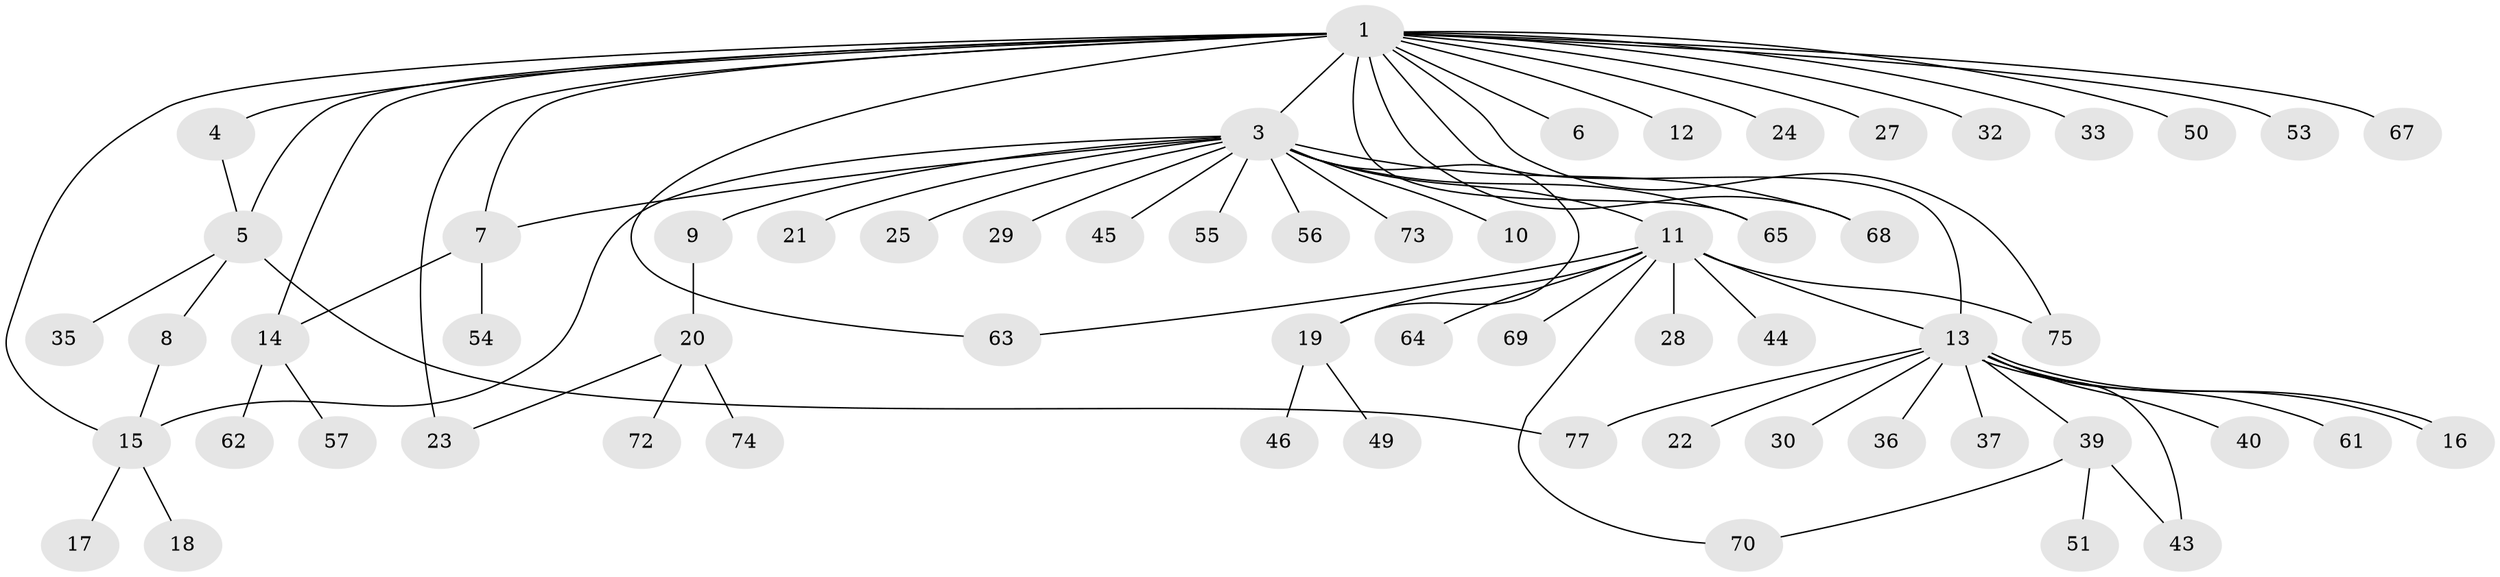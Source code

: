 // original degree distribution, {9: 0.012987012987012988, 17: 0.025974025974025976, 2: 0.2597402597402597, 6: 0.025974025974025976, 1: 0.5454545454545454, 4: 0.03896103896103896, 3: 0.03896103896103896, 11: 0.012987012987012988, 13: 0.012987012987012988, 5: 0.025974025974025976}
// Generated by graph-tools (version 1.1) at 2025/41/03/06/25 10:41:48]
// undirected, 61 vertices, 76 edges
graph export_dot {
graph [start="1"]
  node [color=gray90,style=filled];
  1 [super="+2"];
  3 [super="+31"];
  4;
  5 [super="+38"];
  6;
  7 [super="+48"];
  8 [super="+58"];
  9 [super="+76"];
  10;
  11 [super="+41"];
  12;
  13 [super="+59"];
  14 [super="+60"];
  15 [super="+42"];
  16;
  17;
  18;
  19 [super="+26"];
  20 [super="+34"];
  21;
  22;
  23 [super="+47"];
  24;
  25;
  27;
  28 [super="+52"];
  29;
  30;
  32;
  33;
  35;
  36;
  37;
  39 [super="+71"];
  40;
  43;
  44;
  45;
  46;
  49;
  50;
  51 [super="+66"];
  53;
  54;
  55;
  56;
  57;
  61;
  62;
  63;
  64;
  65;
  67;
  68;
  69;
  70;
  72;
  73;
  74;
  75;
  77;
  1 -- 3 [weight=2];
  1 -- 5 [weight=2];
  1 -- 7;
  1 -- 13;
  1 -- 14;
  1 -- 63;
  1 -- 65;
  1 -- 75;
  1 -- 4;
  1 -- 6;
  1 -- 67;
  1 -- 68;
  1 -- 12;
  1 -- 15;
  1 -- 23 [weight=2];
  1 -- 24;
  1 -- 27;
  1 -- 32;
  1 -- 33;
  1 -- 50;
  1 -- 53;
  3 -- 9;
  3 -- 10;
  3 -- 11;
  3 -- 15;
  3 -- 19;
  3 -- 21;
  3 -- 25;
  3 -- 29;
  3 -- 45;
  3 -- 55;
  3 -- 65;
  3 -- 68;
  3 -- 73;
  3 -- 56;
  3 -- 7;
  4 -- 5;
  5 -- 8;
  5 -- 35;
  5 -- 77;
  7 -- 14;
  7 -- 54;
  8 -- 15;
  9 -- 20;
  11 -- 19;
  11 -- 28;
  11 -- 44;
  11 -- 63;
  11 -- 64;
  11 -- 69;
  11 -- 70;
  11 -- 75;
  11 -- 13;
  13 -- 16;
  13 -- 16;
  13 -- 22;
  13 -- 30;
  13 -- 36;
  13 -- 37;
  13 -- 39;
  13 -- 40;
  13 -- 43;
  13 -- 61;
  13 -- 77;
  14 -- 57;
  14 -- 62;
  15 -- 17;
  15 -- 18;
  19 -- 46;
  19 -- 49;
  20 -- 72;
  20 -- 74;
  20 -- 23;
  39 -- 43;
  39 -- 51 [weight=2];
  39 -- 70;
}
